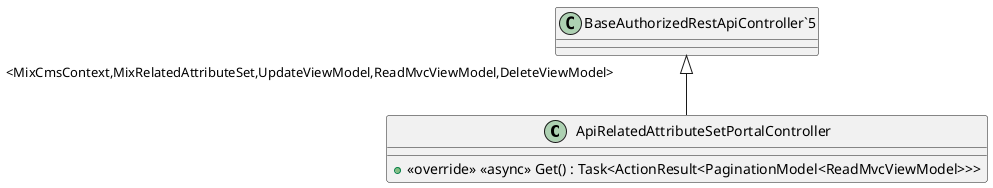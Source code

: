 @startuml
class ApiRelatedAttributeSetPortalController {
    + <<override>> <<async>> Get() : Task<ActionResult<PaginationModel<ReadMvcViewModel>>>
}
"BaseAuthorizedRestApiController`5" "<MixCmsContext,MixRelatedAttributeSet,UpdateViewModel,ReadMvcViewModel,DeleteViewModel>" <|-- ApiRelatedAttributeSetPortalController
@enduml
